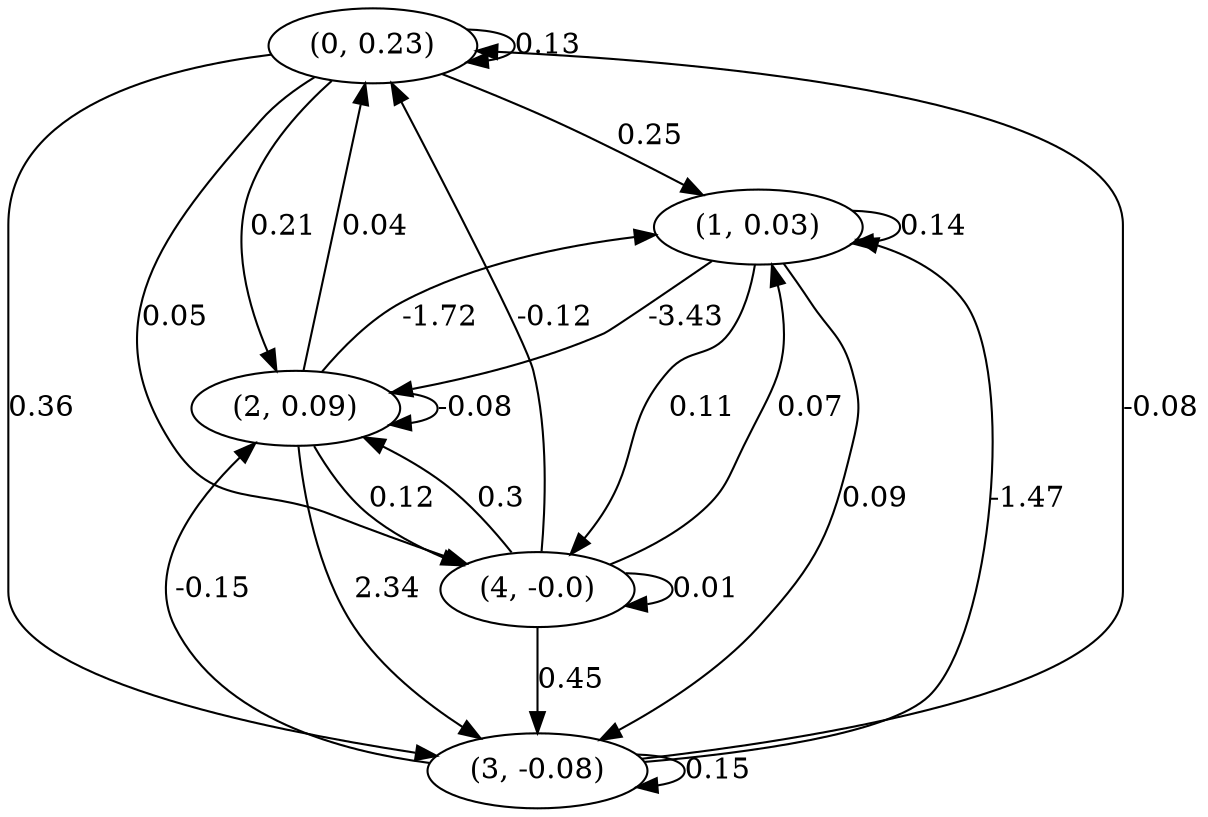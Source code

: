 digraph {
    0 [ label = "(0, 0.23)" ]
    1 [ label = "(1, 0.03)" ]
    2 [ label = "(2, 0.09)" ]
    3 [ label = "(3, -0.08)" ]
    4 [ label = "(4, -0.0)" ]
    0 -> 0 [ label = "0.13" ]
    1 -> 1 [ label = "0.14" ]
    2 -> 2 [ label = "-0.08" ]
    3 -> 3 [ label = "0.15" ]
    4 -> 4 [ label = "0.01" ]
    2 -> 0 [ label = "0.04" ]
    3 -> 0 [ label = "-0.08" ]
    4 -> 0 [ label = "-0.12" ]
    0 -> 1 [ label = "0.25" ]
    2 -> 1 [ label = "-1.72" ]
    3 -> 1 [ label = "-1.47" ]
    4 -> 1 [ label = "0.07" ]
    0 -> 2 [ label = "0.21" ]
    1 -> 2 [ label = "-3.43" ]
    3 -> 2 [ label = "-0.15" ]
    4 -> 2 [ label = "0.3" ]
    0 -> 3 [ label = "0.36" ]
    1 -> 3 [ label = "0.09" ]
    2 -> 3 [ label = "2.34" ]
    4 -> 3 [ label = "0.45" ]
    0 -> 4 [ label = "0.05" ]
    1 -> 4 [ label = "0.11" ]
    2 -> 4 [ label = "0.12" ]
}

